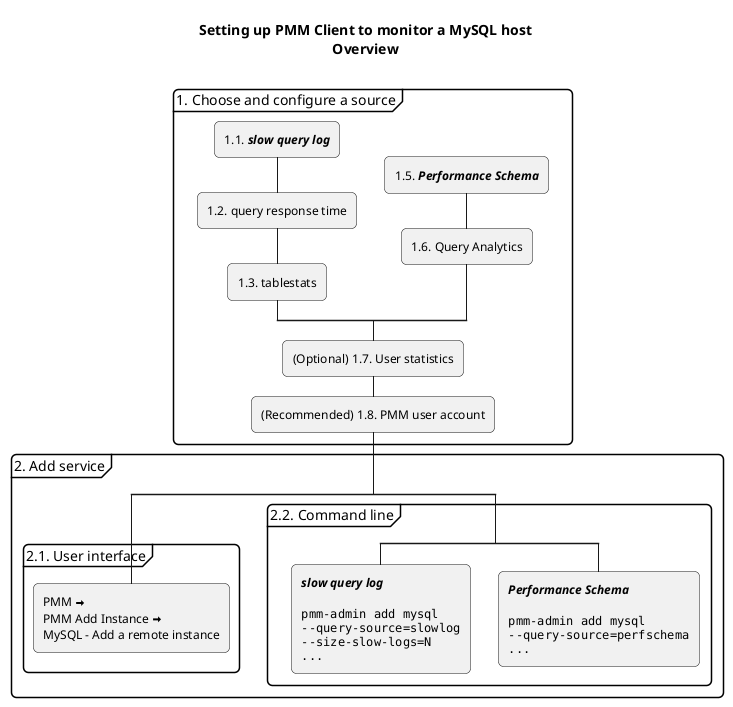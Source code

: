 ' Diagram showing sequence of tasks to set up PMM Client for MySQL
' Syntax: https://plantuml.com/activity-diagram-beta
' Icons: https://plantuml.com/openiconic
' Colour: https://plantuml.com/color
' Text: https://plantuml.com/creole
@startuml "setting-up_client_mysql"
skinparam ArrowHeadColor none
skinparam roundCorner 10
title "Setting up PMM Client to monitor a MySQL host\nOverview\n"

partition "1. Choose and configure a source" {
	split
		-[hidden]->
		:1.1. **//slow query log//**;
		:1.2. query response time;
		:1.3. tablestats;
	split again
		-[hidden]->
		:1.5. **//Performance Schema//**;
		:1.6. Query Analytics;
	end split
	:(Optional) 1.7. User statistics;
	:(Recommended) 1.8. PMM user account;
}
partition "2. Add service" {
	split
	partition "2.1. User interface" {
		:PMM <&arrow-thick-right>\nPMM Add Instance <&arrow-thick-right>\nMySQL - Add a remote instance;
	}
	kill
	split again

	partition "2.2. Command line" {
		split
		:**//slow query log//**

<code>
		pmm-admin add mysql
		--query-source=slowlog
		--size-slow-logs=N
		...
</code>;

		kill
		split again
		:**//Performance Schema//**

<code>
		pmm-admin add mysql
		--query-source=perfschema
		...
</code>;
		kill
		end split
	}
end split
}
@enduml
